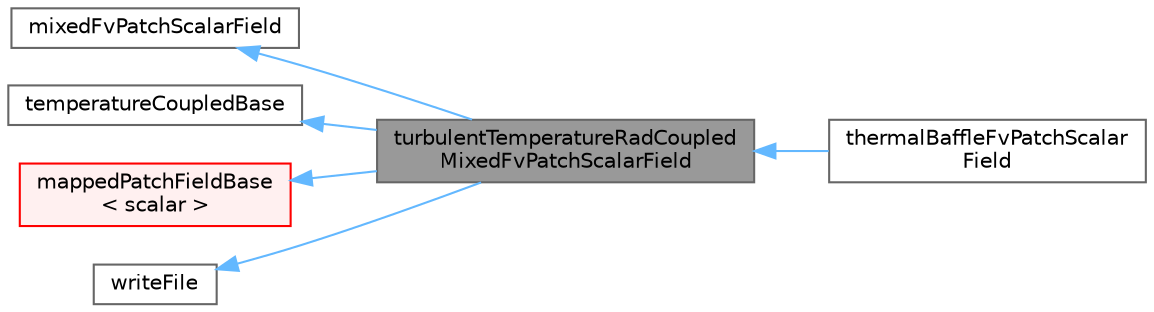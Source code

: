 digraph "turbulentTemperatureRadCoupledMixedFvPatchScalarField"
{
 // LATEX_PDF_SIZE
  bgcolor="transparent";
  edge [fontname=Helvetica,fontsize=10,labelfontname=Helvetica,labelfontsize=10];
  node [fontname=Helvetica,fontsize=10,shape=box,height=0.2,width=0.4];
  rankdir="LR";
  Node1 [id="Node000001",label="turbulentTemperatureRadCoupled\lMixedFvPatchScalarField",height=0.2,width=0.4,color="gray40", fillcolor="grey60", style="filled", fontcolor="black",tooltip="Mixed boundary condition for temperature and radiation heat transfer, suitable for multiregion cases...."];
  Node2 -> Node1 [id="edge1_Node000001_Node000002",dir="back",color="steelblue1",style="solid",tooltip=" "];
  Node2 [id="Node000002",label="mixedFvPatchScalarField",height=0.2,width=0.4,color="gray40", fillcolor="white", style="filled",tooltip=" "];
  Node3 -> Node1 [id="edge2_Node000001_Node000003",dir="back",color="steelblue1",style="solid",tooltip=" "];
  Node3 [id="Node000003",label="temperatureCoupledBase",height=0.2,width=0.4,color="gray40", fillcolor="white", style="filled",URL="$classFoam_1_1temperatureCoupledBase.html",tooltip="Common functions used in temperature coupled boundaries."];
  Node4 -> Node1 [id="edge3_Node000001_Node000004",dir="back",color="steelblue1",style="solid",tooltip=" "];
  Node4 [id="Node000004",label="mappedPatchFieldBase\l\< scalar \>",height=0.2,width=0.4,color="red", fillcolor="#FFF0F0", style="filled",URL="$classFoam_1_1mappedPatchFieldBase.html",tooltip=" "];
  Node6 -> Node1 [id="edge4_Node000001_Node000006",dir="back",color="steelblue1",style="solid",tooltip=" "];
  Node6 [id="Node000006",label="writeFile",height=0.2,width=0.4,color="gray40", fillcolor="white", style="filled",URL="$classFoam_1_1functionObjects_1_1writeFile.html",tooltip="Base class for writing single files from the function objects."];
  Node1 -> Node7 [id="edge5_Node000001_Node000007",dir="back",color="steelblue1",style="solid",tooltip=" "];
  Node7 [id="Node000007",label="thermalBaffleFvPatchScalar\lField",height=0.2,width=0.4,color="gray40", fillcolor="white", style="filled",URL="$classFoam_1_1compressible_1_1thermalBaffleFvPatchScalarField.html",tooltip="This boundary condition provides a coupled temperature condition between multiple mesh regions."];
}
